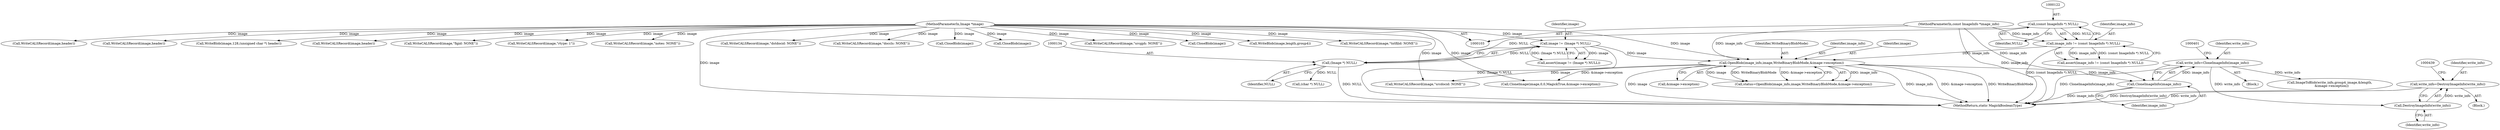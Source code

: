 digraph "0_ImageMagick_3d5ac8c20846871f1eb3068b65f93da7cd33bfd0@API" {
"1000434" [label="(Call,write_info=DestroyImageInfo(write_info))"];
"1000436" [label="(Call,DestroyImageInfo(write_info))"];
"1000396" [label="(Call,write_info=CloneImageInfo(image_info))"];
"1000398" [label="(Call,CloneImageInfo(image_info))"];
"1000159" [label="(Call,OpenBlob(image_info,image,WriteBinaryBlobMode,&image->exception))"];
"1000119" [label="(Call,image_info != (const ImageInfo *) NULL)"];
"1000104" [label="(MethodParameterIn,const ImageInfo *image_info)"];
"1000121" [label="(Call,(const ImageInfo *) NULL)"];
"1000131" [label="(Call,image != (Image *) NULL)"];
"1000105" [label="(MethodParameterIn,Image *image)"];
"1000133" [label="(Call,(Image *) NULL)"];
"1000131" [label="(Call,image != (Image *) NULL)"];
"1000123" [label="(Identifier,NULL)"];
"1000183" [label="(Call,WriteCALSRecord(image,\"dstdocid: NONE\"))"];
"1000433" [label="(Block,)"];
"1000506" [label="(MethodReturn,static MagickBooleanType)"];
"1000159" [label="(Call,OpenBlob(image_info,image,WriteBinaryBlobMode,&image->exception))"];
"1000104" [label="(MethodParameterIn,const ImageInfo *image_info)"];
"1000203" [label="(Call,WriteCALSRecord(image,\"doccls: NONE\"))"];
"1000118" [label="(Call,assert(image_info != (const ImageInfo *) NULL))"];
"1000440" [label="(Call,CloseBlob(image))"];
"1000175" [label="(Call,WriteCALSRecord(image,\"srcdocid: NONE\"))"];
"1000120" [label="(Identifier,image_info)"];
"1000502" [label="(Call,CloseBlob(image))"];
"1000106" [label="(Block,)"];
"1000198" [label="(Call,WriteCALSRecord(image,\"srcgph: NONE\"))"];
"1000163" [label="(Call,&image->exception)"];
"1000130" [label="(Call,assert(image != (Image *) NULL))"];
"1000162" [label="(Identifier,WriteBinaryBlobMode)"];
"1000121" [label="(Call,(const ImageInfo *) NULL)"];
"1000132" [label="(Identifier,image)"];
"1000160" [label="(Identifier,image_info)"];
"1000434" [label="(Call,write_info=DestroyImageInfo(write_info))"];
"1000474" [label="(Call,CloseBlob(image))"];
"1000484" [label="(Call,WriteBlob(image,length,group4))"];
"1000397" [label="(Identifier,write_info)"];
"1000188" [label="(Call,WriteCALSRecord(image,\"txtfilid: NONE\"))"];
"1000436" [label="(Call,DestroyImageInfo(write_info))"];
"1000399" [label="(Identifier,image_info)"];
"1000135" [label="(Identifier,NULL)"];
"1000418" [label="(Call,CloneImage(image,0,0,MagickTrue,&image->exception))"];
"1000319" [label="(Call,WriteCALSRecord(image,header))"];
"1000330" [label="(Call,(char *) NULL)"];
"1000157" [label="(Call,status=OpenBlob(image_info,image,WriteBinaryBlobMode,&image->exception))"];
"1000105" [label="(MethodParameterIn,Image *image)"];
"1000365" [label="(Call,WriteCALSRecord(image,header))"];
"1000390" [label="(Call,WriteBlob(image,128,(unsigned char *) header))"];
"1000133" [label="(Call,(Image *) NULL)"];
"1000435" [label="(Identifier,write_info)"];
"1000398" [label="(Call,CloneImageInfo(image_info))"];
"1000119" [label="(Call,image_info != (const ImageInfo *) NULL)"];
"1000297" [label="(Call,WriteCALSRecord(image,header))"];
"1000396" [label="(Call,write_info=CloneImageInfo(image_info))"];
"1000437" [label="(Identifier,write_info)"];
"1000161" [label="(Identifier,image)"];
"1000193" [label="(Call,WriteCALSRecord(image,\"figid: NONE\"))"];
"1000208" [label="(Call,WriteCALSRecord(image,\"rtype: 1\"))"];
"1000370" [label="(Call,WriteCALSRecord(image,\"notes: NONE\"))"];
"1000448" [label="(Call,ImageToBlob(write_info,group4_image,&length,\n    &image->exception))"];
"1000434" -> "1000433"  [label="AST: "];
"1000434" -> "1000436"  [label="CFG: "];
"1000435" -> "1000434"  [label="AST: "];
"1000436" -> "1000434"  [label="AST: "];
"1000439" -> "1000434"  [label="CFG: "];
"1000434" -> "1000506"  [label="DDG: DestroyImageInfo(write_info)"];
"1000434" -> "1000506"  [label="DDG: write_info"];
"1000436" -> "1000434"  [label="DDG: write_info"];
"1000436" -> "1000437"  [label="CFG: "];
"1000437" -> "1000436"  [label="AST: "];
"1000396" -> "1000436"  [label="DDG: write_info"];
"1000396" -> "1000106"  [label="AST: "];
"1000396" -> "1000398"  [label="CFG: "];
"1000397" -> "1000396"  [label="AST: "];
"1000398" -> "1000396"  [label="AST: "];
"1000401" -> "1000396"  [label="CFG: "];
"1000396" -> "1000506"  [label="DDG: CloneImageInfo(image_info)"];
"1000398" -> "1000396"  [label="DDG: image_info"];
"1000396" -> "1000448"  [label="DDG: write_info"];
"1000398" -> "1000399"  [label="CFG: "];
"1000399" -> "1000398"  [label="AST: "];
"1000398" -> "1000506"  [label="DDG: image_info"];
"1000159" -> "1000398"  [label="DDG: image_info"];
"1000104" -> "1000398"  [label="DDG: image_info"];
"1000159" -> "1000157"  [label="AST: "];
"1000159" -> "1000163"  [label="CFG: "];
"1000160" -> "1000159"  [label="AST: "];
"1000161" -> "1000159"  [label="AST: "];
"1000162" -> "1000159"  [label="AST: "];
"1000163" -> "1000159"  [label="AST: "];
"1000157" -> "1000159"  [label="CFG: "];
"1000159" -> "1000506"  [label="DDG: image_info"];
"1000159" -> "1000506"  [label="DDG: &image->exception"];
"1000159" -> "1000506"  [label="DDG: WriteBinaryBlobMode"];
"1000159" -> "1000506"  [label="DDG: image"];
"1000159" -> "1000157"  [label="DDG: image_info"];
"1000159" -> "1000157"  [label="DDG: image"];
"1000159" -> "1000157"  [label="DDG: WriteBinaryBlobMode"];
"1000159" -> "1000157"  [label="DDG: &image->exception"];
"1000119" -> "1000159"  [label="DDG: image_info"];
"1000104" -> "1000159"  [label="DDG: image_info"];
"1000131" -> "1000159"  [label="DDG: image"];
"1000105" -> "1000159"  [label="DDG: image"];
"1000159" -> "1000175"  [label="DDG: image"];
"1000159" -> "1000418"  [label="DDG: &image->exception"];
"1000119" -> "1000118"  [label="AST: "];
"1000119" -> "1000121"  [label="CFG: "];
"1000120" -> "1000119"  [label="AST: "];
"1000121" -> "1000119"  [label="AST: "];
"1000118" -> "1000119"  [label="CFG: "];
"1000119" -> "1000506"  [label="DDG: (const ImageInfo *) NULL"];
"1000119" -> "1000118"  [label="DDG: image_info"];
"1000119" -> "1000118"  [label="DDG: (const ImageInfo *) NULL"];
"1000104" -> "1000119"  [label="DDG: image_info"];
"1000121" -> "1000119"  [label="DDG: NULL"];
"1000104" -> "1000103"  [label="AST: "];
"1000104" -> "1000506"  [label="DDG: image_info"];
"1000121" -> "1000123"  [label="CFG: "];
"1000122" -> "1000121"  [label="AST: "];
"1000123" -> "1000121"  [label="AST: "];
"1000121" -> "1000133"  [label="DDG: NULL"];
"1000131" -> "1000130"  [label="AST: "];
"1000131" -> "1000133"  [label="CFG: "];
"1000132" -> "1000131"  [label="AST: "];
"1000133" -> "1000131"  [label="AST: "];
"1000130" -> "1000131"  [label="CFG: "];
"1000131" -> "1000506"  [label="DDG: (Image *) NULL"];
"1000131" -> "1000130"  [label="DDG: image"];
"1000131" -> "1000130"  [label="DDG: (Image *) NULL"];
"1000105" -> "1000131"  [label="DDG: image"];
"1000133" -> "1000131"  [label="DDG: NULL"];
"1000105" -> "1000103"  [label="AST: "];
"1000105" -> "1000506"  [label="DDG: image"];
"1000105" -> "1000175"  [label="DDG: image"];
"1000105" -> "1000183"  [label="DDG: image"];
"1000105" -> "1000188"  [label="DDG: image"];
"1000105" -> "1000193"  [label="DDG: image"];
"1000105" -> "1000198"  [label="DDG: image"];
"1000105" -> "1000203"  [label="DDG: image"];
"1000105" -> "1000208"  [label="DDG: image"];
"1000105" -> "1000297"  [label="DDG: image"];
"1000105" -> "1000319"  [label="DDG: image"];
"1000105" -> "1000365"  [label="DDG: image"];
"1000105" -> "1000370"  [label="DDG: image"];
"1000105" -> "1000390"  [label="DDG: image"];
"1000105" -> "1000418"  [label="DDG: image"];
"1000105" -> "1000440"  [label="DDG: image"];
"1000105" -> "1000474"  [label="DDG: image"];
"1000105" -> "1000484"  [label="DDG: image"];
"1000105" -> "1000502"  [label="DDG: image"];
"1000133" -> "1000135"  [label="CFG: "];
"1000134" -> "1000133"  [label="AST: "];
"1000135" -> "1000133"  [label="AST: "];
"1000133" -> "1000506"  [label="DDG: NULL"];
"1000133" -> "1000330"  [label="DDG: NULL"];
}
